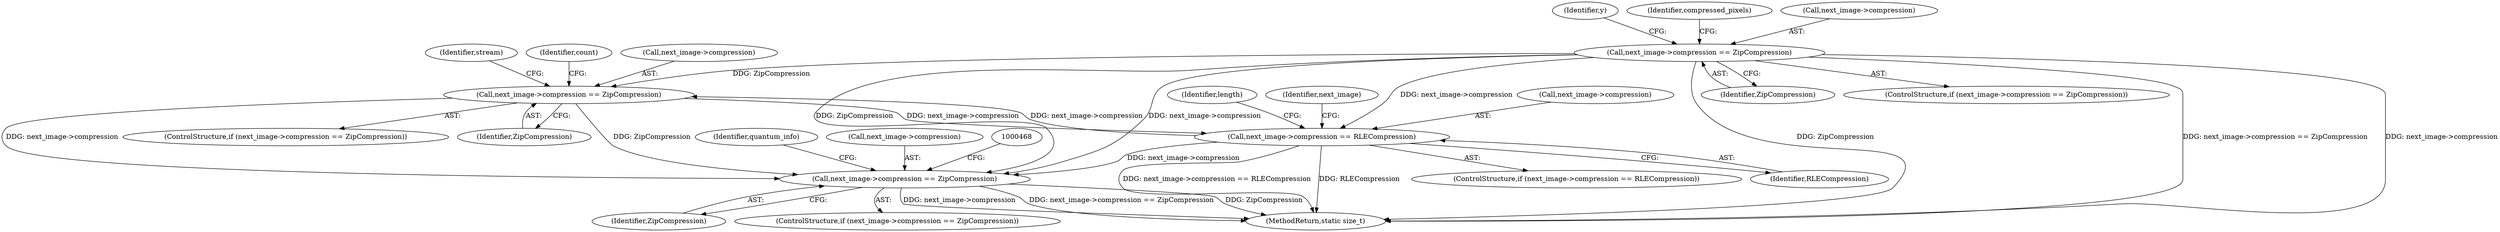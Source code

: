 digraph "0_ImageMagick_e87af64b1ff1635a32d9b6162f1b0e260fb54ed9@pointer" {
"1000372" [label="(Call,next_image->compression == ZipCompression)"];
"1000344" [label="(Call,next_image->compression == RLECompression)"];
"1000372" [label="(Call,next_image->compression == ZipCompression)"];
"1000197" [label="(Call,next_image->compression == ZipCompression)"];
"1000461" [label="(Call,next_image->compression == ZipCompression)"];
"1000201" [label="(Identifier,ZipCompression)"];
"1000479" [label="(Identifier,quantum_info)"];
"1000374" [label="(Identifier,next_image)"];
"1000371" [label="(ControlStructure,if (next_image->compression == ZipCompression))"];
"1000343" [label="(ControlStructure,if (next_image->compression == RLECompression))"];
"1000345" [label="(Call,next_image->compression)"];
"1000197" [label="(Call,next_image->compression == ZipCompression)"];
"1000351" [label="(Identifier,length)"];
"1000344" [label="(Call,next_image->compression == RLECompression)"];
"1000465" [label="(Identifier,ZipCompression)"];
"1000373" [label="(Call,next_image->compression)"];
"1000274" [label="(Identifier,y)"];
"1000204" [label="(Identifier,compressed_pixels)"];
"1000372" [label="(Call,next_image->compression == ZipCompression)"];
"1000348" [label="(Identifier,RLECompression)"];
"1000461" [label="(Call,next_image->compression == ZipCompression)"];
"1000376" [label="(Identifier,ZipCompression)"];
"1000380" [label="(Identifier,stream)"];
"1000462" [label="(Call,next_image->compression)"];
"1000455" [label="(Identifier,count)"];
"1000196" [label="(ControlStructure,if (next_image->compression == ZipCompression))"];
"1000460" [label="(ControlStructure,if (next_image->compression == ZipCompression))"];
"1000198" [label="(Call,next_image->compression)"];
"1000484" [label="(MethodReturn,static size_t)"];
"1000372" -> "1000371"  [label="AST: "];
"1000372" -> "1000376"  [label="CFG: "];
"1000373" -> "1000372"  [label="AST: "];
"1000376" -> "1000372"  [label="AST: "];
"1000380" -> "1000372"  [label="CFG: "];
"1000455" -> "1000372"  [label="CFG: "];
"1000372" -> "1000344"  [label="DDG: next_image->compression"];
"1000344" -> "1000372"  [label="DDG: next_image->compression"];
"1000197" -> "1000372"  [label="DDG: ZipCompression"];
"1000372" -> "1000461"  [label="DDG: next_image->compression"];
"1000372" -> "1000461"  [label="DDG: ZipCompression"];
"1000344" -> "1000343"  [label="AST: "];
"1000344" -> "1000348"  [label="CFG: "];
"1000345" -> "1000344"  [label="AST: "];
"1000348" -> "1000344"  [label="AST: "];
"1000351" -> "1000344"  [label="CFG: "];
"1000374" -> "1000344"  [label="CFG: "];
"1000344" -> "1000484"  [label="DDG: next_image->compression == RLECompression"];
"1000344" -> "1000484"  [label="DDG: RLECompression"];
"1000197" -> "1000344"  [label="DDG: next_image->compression"];
"1000344" -> "1000461"  [label="DDG: next_image->compression"];
"1000197" -> "1000196"  [label="AST: "];
"1000197" -> "1000201"  [label="CFG: "];
"1000198" -> "1000197"  [label="AST: "];
"1000201" -> "1000197"  [label="AST: "];
"1000204" -> "1000197"  [label="CFG: "];
"1000274" -> "1000197"  [label="CFG: "];
"1000197" -> "1000484"  [label="DDG: ZipCompression"];
"1000197" -> "1000484"  [label="DDG: next_image->compression == ZipCompression"];
"1000197" -> "1000484"  [label="DDG: next_image->compression"];
"1000197" -> "1000461"  [label="DDG: next_image->compression"];
"1000197" -> "1000461"  [label="DDG: ZipCompression"];
"1000461" -> "1000460"  [label="AST: "];
"1000461" -> "1000465"  [label="CFG: "];
"1000462" -> "1000461"  [label="AST: "];
"1000465" -> "1000461"  [label="AST: "];
"1000468" -> "1000461"  [label="CFG: "];
"1000479" -> "1000461"  [label="CFG: "];
"1000461" -> "1000484"  [label="DDG: next_image->compression == ZipCompression"];
"1000461" -> "1000484"  [label="DDG: ZipCompression"];
"1000461" -> "1000484"  [label="DDG: next_image->compression"];
}
